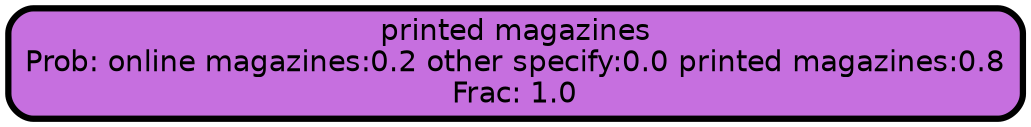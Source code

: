 graph Tree {
node [shape=box, style="filled, rounded",color="black",penwidth="3",fontcolor="black",                 fontname=helvetica] ;
graph [ranksep="0 equally", splines=straight,                 bgcolor=transparent, dpi=200] ;
edge [fontname=helvetica, color=black] ;
0 [label="printed magazines
Prob: online magazines:0.2 other specify:0.0 printed magazines:0.8
Frac: 1.0", fillcolor="#c66fdf"] ;
{rank = same;}}